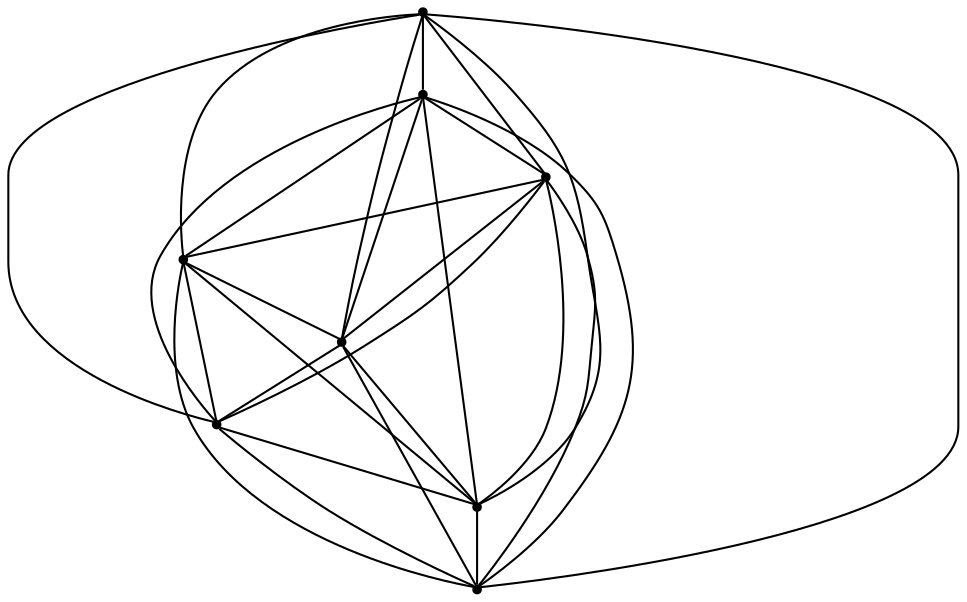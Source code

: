 graph {
  node [shape=point,comment="{\"directed\":false,\"doi\":\"10.4230/LIPIcs.GD.2024.34\",\"figure\":\"8 (3)\"}"]

  v0 [pos="934.3615029505787,594.8087820329625"]
  v1 [pos="992.956832137428,736.2345648241068"]
  v2 [pos="792.9017319744218,936.2416881658831"]
  v3 [pos="592.8466318114156,736.2345648241068"]
  v4 [pos="651.4418974024613,594.8087820329625"]
  v5 [pos="934.3615029505787,877.6603476152509"]
  v6 [pos="792.9017319744218,536.2274414823303"]
  v7 [pos="651.4418974024613,877.6603476152509"]

  v0 -- v7 [id="-1",pos="934.3615029505787,594.8087820329625 1026.299412427066,569.5618348781886 1092.9844458147347,636.2308759921141 1109.655704161652,719.567177384521 1126.326962508569,802.90354235748 1092.9844458147347,902.9071040283682 1026.299412427066,969.5761133520175 959.6143790393972,1036.245154465943 859.5868289578942,1069.5796750229058 776.2304736275046,1052.9124147444245 692.8741818929187,1036.245154465943 626.1891485052499,969.5761133520175 651.4418974024613,877.6603476152509"]
  v3 -- v4 [id="-2",pos="592.8466318114156,736.2345648241068 651.4418974024613,594.8087820329625 651.4418974024613,594.8087820329625 651.4418974024613,594.8087820329625"]
  v2 -- v7 [id="-3",pos="792.9017319744218,936.2416881658831 651.4418974024613,877.6603476152509 651.4418974024613,877.6603476152509 651.4418974024613,877.6603476152509"]
  v2 -- v6 [id="-4",pos="792.9017319744218,936.2416881658831 792.9017319744218,536.2274414823303 792.9017319744218,536.2274414823303 792.9017319744218,536.2274414823303"]
  v6 -- v0 [id="-5",pos="792.9017319744218,536.2274414823303 934.3615029505787,594.8087820329625 934.3615029505787,594.8087820329625 934.3615029505787,594.8087820329625"]
  v5 -- v2 [id="-6",pos="934.3615029505787,877.6603476152509 792.9017319744218,936.2416881658831 792.9017319744218,936.2416881658831 792.9017319744218,936.2416881658831"]
  v0 -- v1 [id="-7",pos="934.3615029505787,594.8087820329625 992.956832137428,736.2345648241068 992.956832137428,736.2345648241068 992.956832137428,736.2345648241068"]
  v1 -- v5 [id="-8",pos="992.956832137428,736.2345648241068 934.3615029505787,877.6603476152509 934.3615029505787,877.6603476152509 934.3615029505787,877.6603476152509"]
  v0 -- v3 [id="-9",pos="934.3615029505787,594.8087820329625 1026.2993488312625,602.8964825962557 1076.3131874678177,652.8982634316999 1084.6488166412762,716.7880714474313 1092.9844458147347,780.6819486185042 1059.6418655250968,858.4597838145229 992.956832137428,908.461564649967 926.2717987497592,958.4633136951351 826.2442486682562,980.6891037505567 767.894844454046,950.1296835558944 709.5454402398359,919.5744278874017 692.8741818929187,836.238126494995 592.8466318114156,736.2345648241068"]
  v7 -- v1 [id="-10",pos="651.4418974024613,877.6603476152509 559.5041151175813,869.5726470519577 509.4903400768297,819.5708662165135 501.1547109033711,755.6810582007821 492.81908172991245,691.7871810297092 526.1615984237468,614.0093458336905 592.8466318114156,564.0075649982464 659.5316651990843,514.0057841628022 759.5592152805874,491.78005768793287 817.9086194947976,522.339414302043 876.2580237090077,552.8947017608117 892.9292820559249,636.2310031532185 992.956832137428,736.2345648241068"]
  v3 -- v6 [id="-11",pos="592.8466318114156,736.2345648241068 681.7585893553595,691.7871810297092 748.4436227430282,625.1181399157838 792.9017319744218,536.2274414823303"]
  v7 -- v5 [id="-12",pos="651.4418974024613,877.6603476152509 745.7470970732909,1050.053992068453 840.0564304713564,1050.053992068453 934.3615029505787,877.6603476152509"]
  v4 -- v6 [id="-13",pos="651.4418974024613,594.8087820329625 792.9017319744218,536.2274414823303 792.9017319744218,536.2274414823303 792.9017319744218,536.2274414823303"]
  v7 -- v6 [id="-14",pos="651.4418974024613,877.6603476152509 792.9017955702254,1036.245154465943 859.5868289578942,969.5761133520175 867.9224581313528,886.2398437498869 876.2580873048114,802.90354235748 826.2443122640598,702.8999171060395 792.9017319744218,536.2274414823303"]
  v4 -- v1 [id="-15",pos="651.4418974024613,594.8087820329625 492.8191135278143,736.2346919852112 559.5041151175813,802.9037330991366 642.8604068521671,811.2373632383773 726.2166985867531,819.5709933776179 826.2443122640598,769.5692125421739 992.956832137428,736.2345648241068"]
  v4 -- v5 [id="-16",pos="651.4418974024613,594.8087820329625 559.5041151175813,569.5620256198453 492.8191135278143,636.2310667337707 476.1478551808971,719.5673681261776 459.47659683397995,802.9037330991366 492.8191135278143,902.9072947700248 559.5041151175813,969.5763040936743 626.1891485052499,1036.2453452075997 726.2166985867531,1069.5798657645623 809.5730539171426,1052.912605486081 892.9293456517286,1036.2453452075997 959.6143790393972,969.5763040936743 934.3615029505787,877.6603476152509"]
  v4 -- v2 [id="-17",pos="651.4418974024613,594.8087820329625 659.5316651990843,502.89292092536755 709.5454402398359,452.8911400899234 773.450510263404,444.55750995068274 837.3598412058154,436.223879811442 915.1562062122001,469.5584003684048 965.1699812529516,536.2274414823303 1015.1837562937031,602.8964825962557 1037.4149413688217,702.9000442671439 1006.8481271202446,761.2354552418287 976.2855737905109,819.5708662165135 892.9292820559249,836.238126494995 792.9017319744218,936.2416881658831"]
  v2 -- v3 [id="-18",pos="792.9017319744218,936.2416881658831 748.4436227430282,847.3509897324296 681.7585893553595,780.6819486185042 592.8466318114156,736.2345648241068"]
  v5 -- v6 [id="-19",pos="934.3615029505787,877.6603476152509 926.2717987497592,969.5762087228459 876.2580237090077,1019.57798955829 812.3529536854396,1027.9116196975306 748.4436227430282,1036.2452498367713 670.6472577366435,1002.9107292798086 620.633482695892,936.2416881658831 570.6197076551405,869.5726470519577 548.388522580022,769.5690853810695 578.955336828599,711.2336744063847 609.5178901583328,652.8982634316999 692.8741818929187,636.2310031532185 792.9017319744218,536.2274414823303"]
  v4 -- v7 [id="-20",pos="651.4418974024613,594.8087820329625 479.0069635226159,689.0913020354623 479.0069635226159,783.3780183544078 651.4418974024613,877.6603476152509"]
  v0 -- v2 [id="-21",pos="934.3615029505787,594.8087820329625 792.9016683786182,436.2240069725465 726.2166349909494,502.8929845059198 717.8810058174909,586.2292858983266 709.5453766440322,669.5655872907334 759.5591516847838,769.5692125421739 792.9017319744218,936.2416881658831"]
  v0 -- v4 [id="-22",pos="934.3615029505787,594.8087820329625 840.0563668755527,422.4151375797603 745.7470334774872,422.4151375797603 651.4418974024613,594.8087820329625"]
  v5 -- v0 [id="-23",pos="934.3615029505787,877.6603476152509 1106.796436830424,783.3778276127512 1106.796436830424,689.0911112938056 934.3615029505787,594.8087820329625"]
  v7 -- v3 [id="-24",pos="651.4418974024613,877.6603476152509 592.8466318114156,736.2345648241068 592.8466318114156,736.2345648241068 592.8466318114156,736.2345648241068"]
  v1 -- v2 [id="-25",pos="992.956832137428,736.2345648241068 904.0448745934841,780.6819486185042 837.3598412058154,847.3509897324296 792.9017319744218,936.2416881658831"]
  v3 -- v5 [id="-26",pos="592.8466318114156,736.2345648241068 759.5591516847838,702.8999171060395 859.5867653620905,652.8981362705955 942.9430570966765,661.2317664098362 1026.2993488312625,669.5653965490768 1092.9843186231276,736.2344376630023 934.3615029505787,877.6603476152509"]
  v6 -- v1 [id="-27",pos="792.9017319744218,536.2274414823303 837.3598412058154,625.1181399157838 904.0448745934841,691.7871810297092 992.956832137428,736.2345648241068"]
  v3 -- v1 [id="-28",pos="592.8466318114156,736.2345648241068 992.956832137428,736.2345648241068 992.956832137428,736.2345648241068 992.956832137428,736.2345648241068"]
}